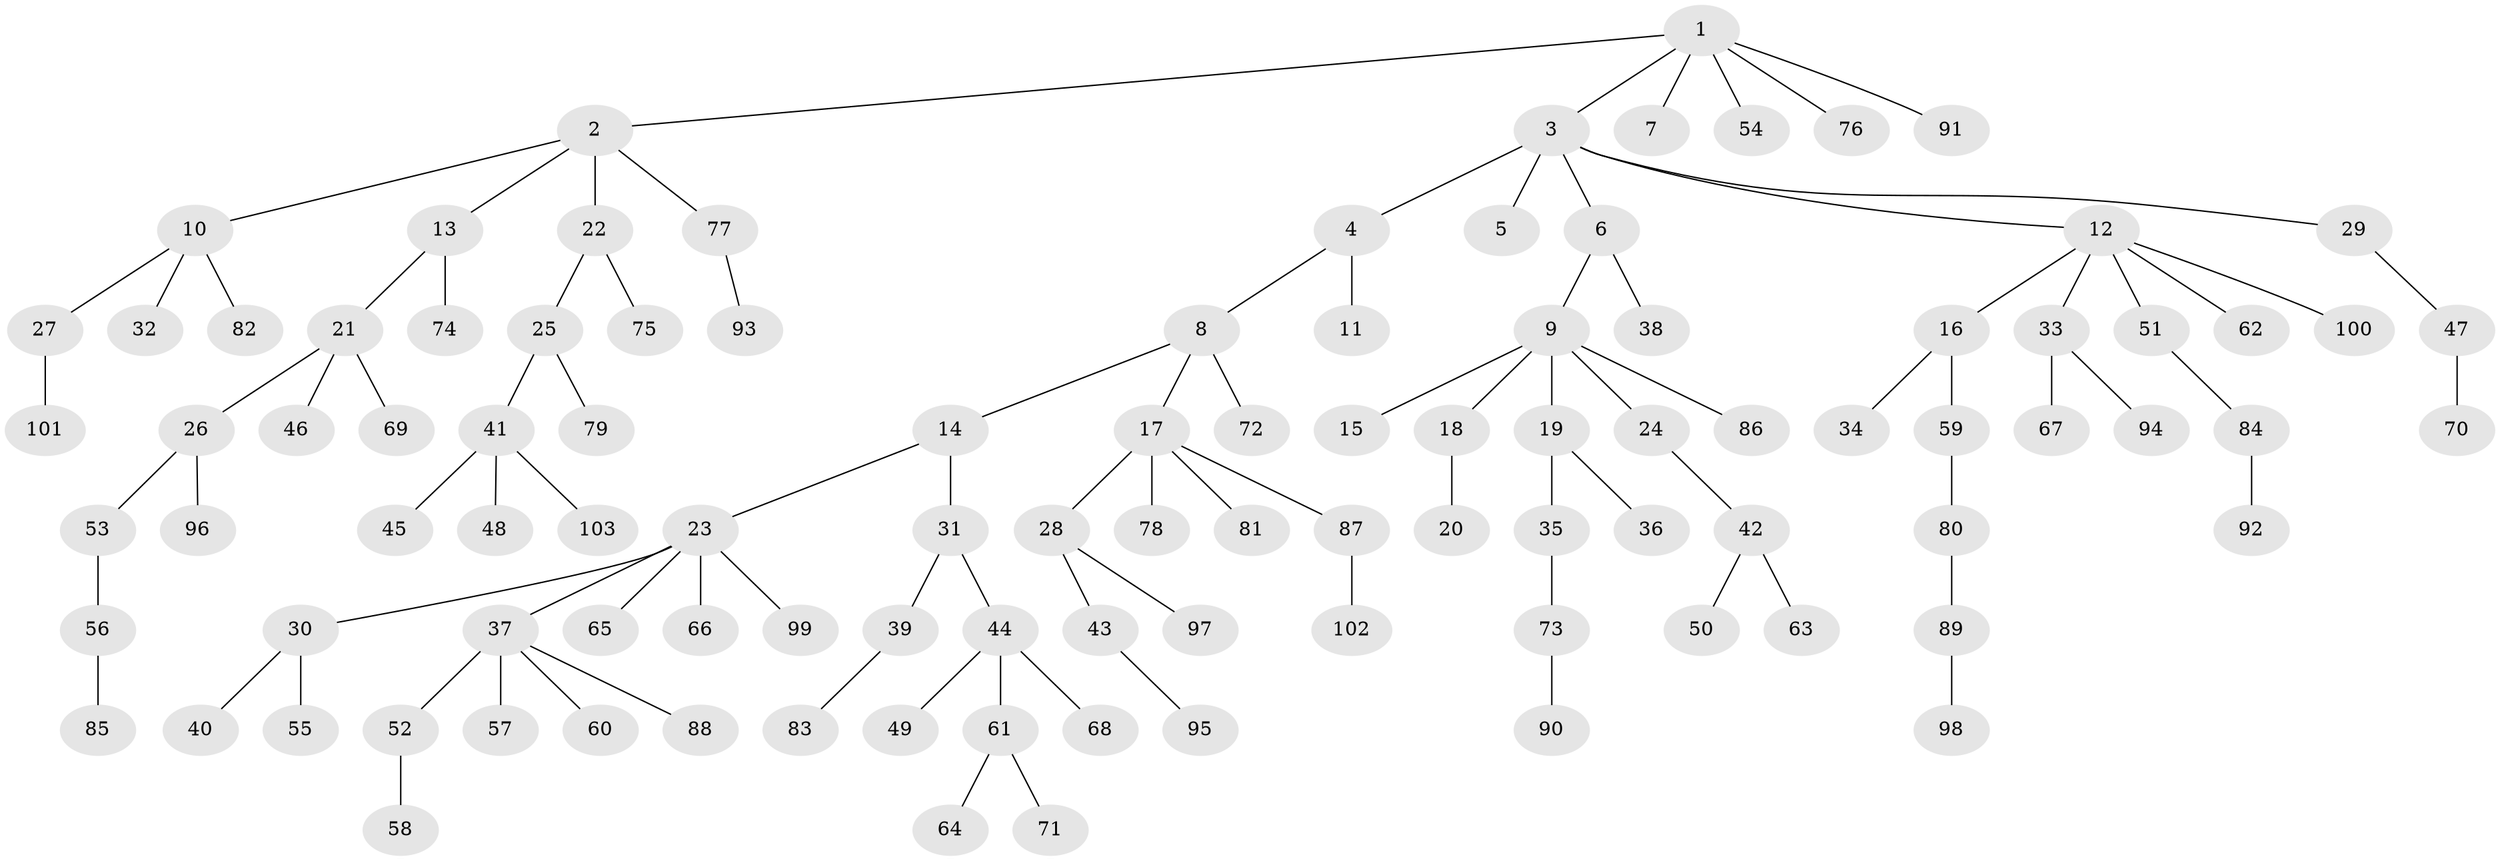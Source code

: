 // coarse degree distribution, {5: 0.0821917808219178, 7: 0.0410958904109589, 1: 0.6027397260273972, 3: 0.0684931506849315, 2: 0.1780821917808219, 4: 0.0273972602739726}
// Generated by graph-tools (version 1.1) at 2025/24/03/03/25 07:24:05]
// undirected, 103 vertices, 102 edges
graph export_dot {
graph [start="1"]
  node [color=gray90,style=filled];
  1;
  2;
  3;
  4;
  5;
  6;
  7;
  8;
  9;
  10;
  11;
  12;
  13;
  14;
  15;
  16;
  17;
  18;
  19;
  20;
  21;
  22;
  23;
  24;
  25;
  26;
  27;
  28;
  29;
  30;
  31;
  32;
  33;
  34;
  35;
  36;
  37;
  38;
  39;
  40;
  41;
  42;
  43;
  44;
  45;
  46;
  47;
  48;
  49;
  50;
  51;
  52;
  53;
  54;
  55;
  56;
  57;
  58;
  59;
  60;
  61;
  62;
  63;
  64;
  65;
  66;
  67;
  68;
  69;
  70;
  71;
  72;
  73;
  74;
  75;
  76;
  77;
  78;
  79;
  80;
  81;
  82;
  83;
  84;
  85;
  86;
  87;
  88;
  89;
  90;
  91;
  92;
  93;
  94;
  95;
  96;
  97;
  98;
  99;
  100;
  101;
  102;
  103;
  1 -- 2;
  1 -- 3;
  1 -- 7;
  1 -- 54;
  1 -- 76;
  1 -- 91;
  2 -- 10;
  2 -- 13;
  2 -- 22;
  2 -- 77;
  3 -- 4;
  3 -- 5;
  3 -- 6;
  3 -- 12;
  3 -- 29;
  4 -- 8;
  4 -- 11;
  6 -- 9;
  6 -- 38;
  8 -- 14;
  8 -- 17;
  8 -- 72;
  9 -- 15;
  9 -- 18;
  9 -- 19;
  9 -- 24;
  9 -- 86;
  10 -- 27;
  10 -- 32;
  10 -- 82;
  12 -- 16;
  12 -- 33;
  12 -- 51;
  12 -- 62;
  12 -- 100;
  13 -- 21;
  13 -- 74;
  14 -- 23;
  14 -- 31;
  16 -- 34;
  16 -- 59;
  17 -- 28;
  17 -- 78;
  17 -- 81;
  17 -- 87;
  18 -- 20;
  19 -- 35;
  19 -- 36;
  21 -- 26;
  21 -- 46;
  21 -- 69;
  22 -- 25;
  22 -- 75;
  23 -- 30;
  23 -- 37;
  23 -- 65;
  23 -- 66;
  23 -- 99;
  24 -- 42;
  25 -- 41;
  25 -- 79;
  26 -- 53;
  26 -- 96;
  27 -- 101;
  28 -- 43;
  28 -- 97;
  29 -- 47;
  30 -- 40;
  30 -- 55;
  31 -- 39;
  31 -- 44;
  33 -- 67;
  33 -- 94;
  35 -- 73;
  37 -- 52;
  37 -- 57;
  37 -- 60;
  37 -- 88;
  39 -- 83;
  41 -- 45;
  41 -- 48;
  41 -- 103;
  42 -- 50;
  42 -- 63;
  43 -- 95;
  44 -- 49;
  44 -- 61;
  44 -- 68;
  47 -- 70;
  51 -- 84;
  52 -- 58;
  53 -- 56;
  56 -- 85;
  59 -- 80;
  61 -- 64;
  61 -- 71;
  73 -- 90;
  77 -- 93;
  80 -- 89;
  84 -- 92;
  87 -- 102;
  89 -- 98;
}
